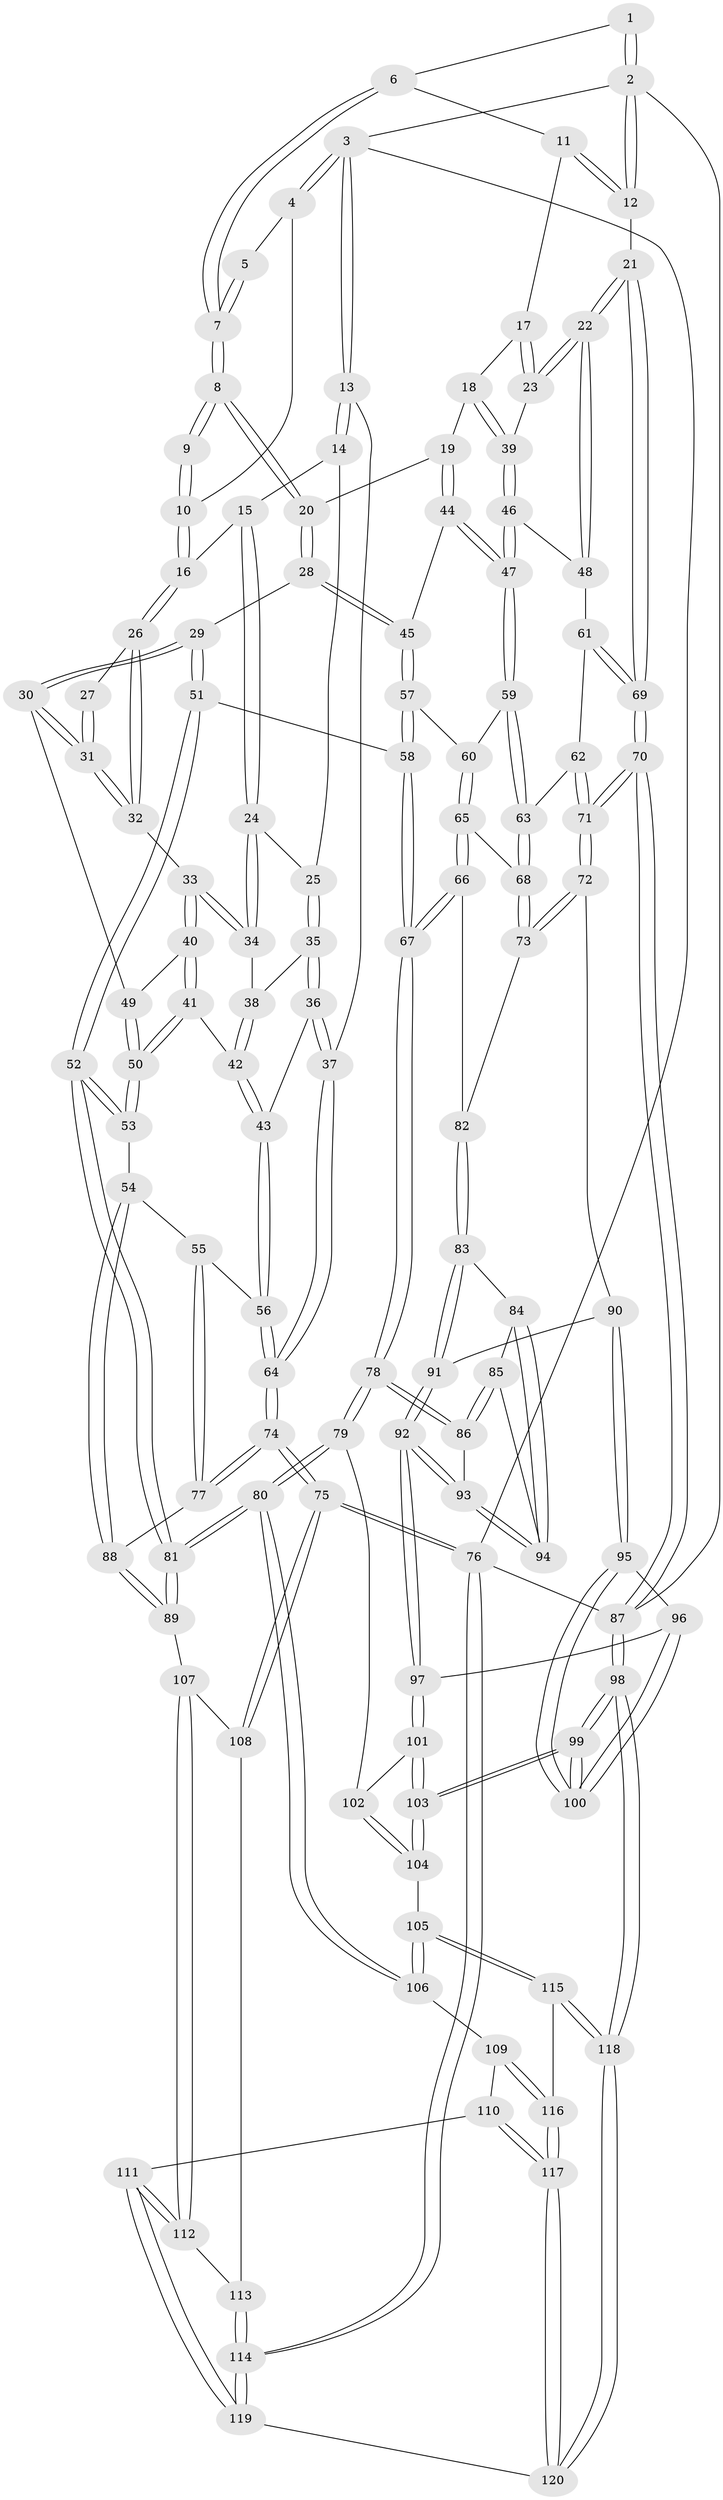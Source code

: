 // coarse degree distribution, {4: 0.40540540540540543, 6: 0.06756756756756757, 2: 0.04054054054054054, 5: 0.2972972972972973, 3: 0.17567567567567569, 7: 0.013513513513513514}
// Generated by graph-tools (version 1.1) at 2025/42/03/06/25 10:42:29]
// undirected, 120 vertices, 297 edges
graph export_dot {
graph [start="1"]
  node [color=gray90,style=filled];
  1 [pos="+0.9010801456927906+0"];
  2 [pos="+1+0"];
  3 [pos="+0+0"];
  4 [pos="+0.3331606577468932+0"];
  5 [pos="+0.6329888824915657+0"];
  6 [pos="+0.9147897867660009+0.07599592688671934"];
  7 [pos="+0.673865247678849+0.09932242843346409"];
  8 [pos="+0.6682187077503151+0.12368231885044642"];
  9 [pos="+0.5363133032108032+0.13971012670002844"];
  10 [pos="+0.32840894250025165+0.0010716186466256483"];
  11 [pos="+0.9288591085440877+0.0928601165297651"];
  12 [pos="+1+0.12698087924531487"];
  13 [pos="+0+0"];
  14 [pos="+0.030933666507206057+0.07264840585000523"];
  15 [pos="+0.2033994104498197+0.1285994792131286"];
  16 [pos="+0.3109773975122836+0.06832390188077966"];
  17 [pos="+0.9197968155156754+0.1313091687730778"];
  18 [pos="+0.8285397452187448+0.2025382910689273"];
  19 [pos="+0.703911218372529+0.18878016512613668"];
  20 [pos="+0.6754541086214333+0.1547303798501942"];
  21 [pos="+1+0.29778498609189624"];
  22 [pos="+1+0.2928053046677174"];
  23 [pos="+0.9483909528857454+0.23900161924947028"];
  24 [pos="+0.18743824412901752+0.16301745377332877"];
  25 [pos="+0.08606670872040745+0.1977185907800269"];
  26 [pos="+0.3431631212752939+0.1651472260310189"];
  27 [pos="+0.5116888194484567+0.15930518764779064"];
  28 [pos="+0.5686098295128695+0.280121922135121"];
  29 [pos="+0.48616225275309516+0.3211890259576821"];
  30 [pos="+0.449087473436663+0.29417122458700834"];
  31 [pos="+0.4455316707009007+0.2848687947926275"];
  32 [pos="+0.34403509880657446+0.17330589857972387"];
  33 [pos="+0.2709745539938777+0.27654681729559066"];
  34 [pos="+0.1879730593351247+0.2243963708394545"];
  35 [pos="+0.08170325597913054+0.22763884046254682"];
  36 [pos="+0.06480600774748002+0.2530417630898781"];
  37 [pos="+0+0.2206229122558345"];
  38 [pos="+0.1694352602905675+0.24057048427420247"];
  39 [pos="+0.8962156325911826+0.2691572368331893"];
  40 [pos="+0.27070480108349315+0.2799677615418837"];
  41 [pos="+0.2430161822822406+0.33482502804432496"];
  42 [pos="+0.14709134676923719+0.3439486875365052"];
  43 [pos="+0.10907268640861102+0.3643277876865634"];
  44 [pos="+0.7226286715831945+0.2542171523575052"];
  45 [pos="+0.647974190359503+0.382408112086581"];
  46 [pos="+0.8616896405693107+0.35686592698783315"];
  47 [pos="+0.8154382598933513+0.3663479973616061"];
  48 [pos="+0.8873198447243434+0.3707928481928111"];
  49 [pos="+0.37599795917889484+0.33436584837137984"];
  50 [pos="+0.30870647412827457+0.4472867776446726"];
  51 [pos="+0.5052054496276577+0.43723781263717443"];
  52 [pos="+0.3466419865986393+0.4934922210877244"];
  53 [pos="+0.3103217519618812+0.46519259581198"];
  54 [pos="+0.1769550454218825+0.5025065642791553"];
  55 [pos="+0.14761657460657962+0.4801150646292138"];
  56 [pos="+0.0945547798694276+0.3918448404306296"];
  57 [pos="+0.6478267535881911+0.3852370960232603"];
  58 [pos="+0.5419877632394234+0.4628861429838742"];
  59 [pos="+0.812758575007959+0.3708121371383723"];
  60 [pos="+0.7221788068306688+0.42732590924384767"];
  61 [pos="+0.9302021582000634+0.4375648206108719"];
  62 [pos="+0.9049738897310751+0.4917209938524135"];
  63 [pos="+0.8261514049102423+0.48849814374289413"];
  64 [pos="+0+0.43899938798175875"];
  65 [pos="+0.7114926988571527+0.5068224240435097"];
  66 [pos="+0.7048180434690643+0.5179432272942568"];
  67 [pos="+0.5779804140340814+0.5419783811441067"];
  68 [pos="+0.8246914906543661+0.4908201648717946"];
  69 [pos="+1+0.4890879120947175"];
  70 [pos="+1+0.8027155051637579"];
  71 [pos="+0.9492327118503758+0.6317525122607347"];
  72 [pos="+0.8575060984563208+0.614255173152632"];
  73 [pos="+0.82715745729477+0.5577259246302306"];
  74 [pos="+0+0.584779848577444"];
  75 [pos="+0+0.804104954979366"];
  76 [pos="+0+1"];
  77 [pos="+0+0.6075993215318993"];
  78 [pos="+0.5586004096669374+0.6262882219853251"];
  79 [pos="+0.5187948319798386+0.6811478377348749"];
  80 [pos="+0.39088374387926694+0.7275541273494637"];
  81 [pos="+0.3780795392712565+0.718330885072121"];
  82 [pos="+0.7194325949882303+0.5385621017401847"];
  83 [pos="+0.7366872606247619+0.6022046379177977"];
  84 [pos="+0.7286282778734295+0.6081370277410225"];
  85 [pos="+0.6687027300869339+0.6234917145022385"];
  86 [pos="+0.6097063491482512+0.6352802568051695"];
  87 [pos="+1+1"];
  88 [pos="+0.16136817158364838+0.6956237711946393"];
  89 [pos="+0.16802923217795257+0.7048260225525866"];
  90 [pos="+0.8070509066053666+0.6360365391491489"];
  91 [pos="+0.7648679892748601+0.6198820131573137"];
  92 [pos="+0.7093339563042821+0.6889854105491365"];
  93 [pos="+0.7010264060023667+0.6785276530731071"];
  94 [pos="+0.7108133996237134+0.6483143140656706"];
  95 [pos="+0.790532573280872+0.6753619540181977"];
  96 [pos="+0.723737414285365+0.7124456103171856"];
  97 [pos="+0.7197643275055429+0.7111771590214682"];
  98 [pos="+1+1"];
  99 [pos="+0.9369106180883116+1"];
  100 [pos="+0.9173990324189154+1"];
  101 [pos="+0.6711309660082015+0.7421524308235443"];
  102 [pos="+0.5825198418111607+0.735502983020671"];
  103 [pos="+0.7684799474212042+0.9481978317023346"];
  104 [pos="+0.642007487628302+0.8848768428696846"];
  105 [pos="+0.5341128760553019+0.8974909911019631"];
  106 [pos="+0.3939984763478572+0.7749395459212353"];
  107 [pos="+0.13750594122232204+0.7714372367494987"];
  108 [pos="+0+0.8284885938288855"];
  109 [pos="+0.3882601044981983+0.7907106409444811"];
  110 [pos="+0.34463761475078414+0.8531823853388512"];
  111 [pos="+0.1840657201301135+1"];
  112 [pos="+0.15259946831484772+0.9189703990519187"];
  113 [pos="+0.02135639595859986+0.8848253413918913"];
  114 [pos="+0.021170173132723454+1"];
  115 [pos="+0.5195376716295764+0.9513961365171462"];
  116 [pos="+0.4519313886473841+1"];
  117 [pos="+0.41315845165715825+1"];
  118 [pos="+1+1"];
  119 [pos="+0.14066112624088367+1"];
  120 [pos="+0.4065737988717562+1"];
  1 -- 2;
  1 -- 2;
  1 -- 6;
  2 -- 3;
  2 -- 12;
  2 -- 12;
  2 -- 87;
  3 -- 4;
  3 -- 4;
  3 -- 13;
  3 -- 13;
  3 -- 76;
  4 -- 5;
  4 -- 10;
  5 -- 7;
  5 -- 7;
  6 -- 7;
  6 -- 7;
  6 -- 11;
  7 -- 8;
  7 -- 8;
  8 -- 9;
  8 -- 9;
  8 -- 20;
  8 -- 20;
  9 -- 10;
  9 -- 10;
  10 -- 16;
  10 -- 16;
  11 -- 12;
  11 -- 12;
  11 -- 17;
  12 -- 21;
  13 -- 14;
  13 -- 14;
  13 -- 37;
  14 -- 15;
  14 -- 25;
  15 -- 16;
  15 -- 24;
  15 -- 24;
  16 -- 26;
  16 -- 26;
  17 -- 18;
  17 -- 23;
  17 -- 23;
  18 -- 19;
  18 -- 39;
  18 -- 39;
  19 -- 20;
  19 -- 44;
  19 -- 44;
  20 -- 28;
  20 -- 28;
  21 -- 22;
  21 -- 22;
  21 -- 69;
  21 -- 69;
  22 -- 23;
  22 -- 23;
  22 -- 48;
  22 -- 48;
  23 -- 39;
  24 -- 25;
  24 -- 34;
  24 -- 34;
  25 -- 35;
  25 -- 35;
  26 -- 27;
  26 -- 32;
  26 -- 32;
  27 -- 31;
  27 -- 31;
  28 -- 29;
  28 -- 45;
  28 -- 45;
  29 -- 30;
  29 -- 30;
  29 -- 51;
  29 -- 51;
  30 -- 31;
  30 -- 31;
  30 -- 49;
  31 -- 32;
  31 -- 32;
  32 -- 33;
  33 -- 34;
  33 -- 34;
  33 -- 40;
  33 -- 40;
  34 -- 38;
  35 -- 36;
  35 -- 36;
  35 -- 38;
  36 -- 37;
  36 -- 37;
  36 -- 43;
  37 -- 64;
  37 -- 64;
  38 -- 42;
  38 -- 42;
  39 -- 46;
  39 -- 46;
  40 -- 41;
  40 -- 41;
  40 -- 49;
  41 -- 42;
  41 -- 50;
  41 -- 50;
  42 -- 43;
  42 -- 43;
  43 -- 56;
  43 -- 56;
  44 -- 45;
  44 -- 47;
  44 -- 47;
  45 -- 57;
  45 -- 57;
  46 -- 47;
  46 -- 47;
  46 -- 48;
  47 -- 59;
  47 -- 59;
  48 -- 61;
  49 -- 50;
  49 -- 50;
  50 -- 53;
  50 -- 53;
  51 -- 52;
  51 -- 52;
  51 -- 58;
  52 -- 53;
  52 -- 53;
  52 -- 81;
  52 -- 81;
  53 -- 54;
  54 -- 55;
  54 -- 88;
  54 -- 88;
  55 -- 56;
  55 -- 77;
  55 -- 77;
  56 -- 64;
  56 -- 64;
  57 -- 58;
  57 -- 58;
  57 -- 60;
  58 -- 67;
  58 -- 67;
  59 -- 60;
  59 -- 63;
  59 -- 63;
  60 -- 65;
  60 -- 65;
  61 -- 62;
  61 -- 69;
  61 -- 69;
  62 -- 63;
  62 -- 71;
  62 -- 71;
  63 -- 68;
  63 -- 68;
  64 -- 74;
  64 -- 74;
  65 -- 66;
  65 -- 66;
  65 -- 68;
  66 -- 67;
  66 -- 67;
  66 -- 82;
  67 -- 78;
  67 -- 78;
  68 -- 73;
  68 -- 73;
  69 -- 70;
  69 -- 70;
  70 -- 71;
  70 -- 71;
  70 -- 87;
  70 -- 87;
  71 -- 72;
  71 -- 72;
  72 -- 73;
  72 -- 73;
  72 -- 90;
  73 -- 82;
  74 -- 75;
  74 -- 75;
  74 -- 77;
  74 -- 77;
  75 -- 76;
  75 -- 76;
  75 -- 108;
  75 -- 108;
  76 -- 114;
  76 -- 114;
  76 -- 87;
  77 -- 88;
  78 -- 79;
  78 -- 79;
  78 -- 86;
  78 -- 86;
  79 -- 80;
  79 -- 80;
  79 -- 102;
  80 -- 81;
  80 -- 81;
  80 -- 106;
  80 -- 106;
  81 -- 89;
  81 -- 89;
  82 -- 83;
  82 -- 83;
  83 -- 84;
  83 -- 91;
  83 -- 91;
  84 -- 85;
  84 -- 94;
  84 -- 94;
  85 -- 86;
  85 -- 86;
  85 -- 94;
  86 -- 93;
  87 -- 98;
  87 -- 98;
  88 -- 89;
  88 -- 89;
  89 -- 107;
  90 -- 91;
  90 -- 95;
  90 -- 95;
  91 -- 92;
  91 -- 92;
  92 -- 93;
  92 -- 93;
  92 -- 97;
  92 -- 97;
  93 -- 94;
  93 -- 94;
  95 -- 96;
  95 -- 100;
  95 -- 100;
  96 -- 97;
  96 -- 100;
  96 -- 100;
  97 -- 101;
  97 -- 101;
  98 -- 99;
  98 -- 99;
  98 -- 118;
  98 -- 118;
  99 -- 100;
  99 -- 100;
  99 -- 103;
  99 -- 103;
  101 -- 102;
  101 -- 103;
  101 -- 103;
  102 -- 104;
  102 -- 104;
  103 -- 104;
  103 -- 104;
  104 -- 105;
  105 -- 106;
  105 -- 106;
  105 -- 115;
  105 -- 115;
  106 -- 109;
  107 -- 108;
  107 -- 112;
  107 -- 112;
  108 -- 113;
  109 -- 110;
  109 -- 116;
  109 -- 116;
  110 -- 111;
  110 -- 117;
  110 -- 117;
  111 -- 112;
  111 -- 112;
  111 -- 119;
  111 -- 119;
  112 -- 113;
  113 -- 114;
  113 -- 114;
  114 -- 119;
  114 -- 119;
  115 -- 116;
  115 -- 118;
  115 -- 118;
  116 -- 117;
  116 -- 117;
  117 -- 120;
  117 -- 120;
  118 -- 120;
  118 -- 120;
  119 -- 120;
}

